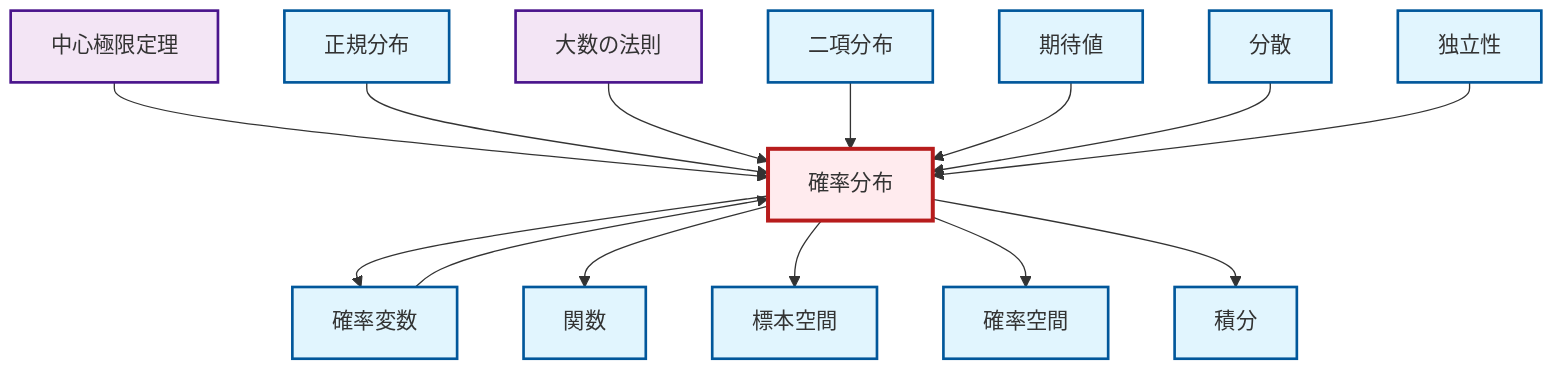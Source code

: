 graph TD
    classDef definition fill:#e1f5fe,stroke:#01579b,stroke-width:2px
    classDef theorem fill:#f3e5f5,stroke:#4a148c,stroke-width:2px
    classDef axiom fill:#fff3e0,stroke:#e65100,stroke-width:2px
    classDef example fill:#e8f5e9,stroke:#1b5e20,stroke-width:2px
    classDef current fill:#ffebee,stroke:#b71c1c,stroke-width:3px
    def-binomial-distribution["二項分布"]:::definition
    def-probability-distribution["確率分布"]:::definition
    def-random-variable["確率変数"]:::definition
    def-function["関数"]:::definition
    def-probability-space["確率空間"]:::definition
    thm-central-limit["中心極限定理"]:::theorem
    def-normal-distribution["正規分布"]:::definition
    def-sample-space["標本空間"]:::definition
    def-variance["分散"]:::definition
    def-independence["独立性"]:::definition
    def-expectation["期待値"]:::definition
    def-integral["積分"]:::definition
    thm-law-of-large-numbers["大数の法則"]:::theorem
    def-probability-distribution --> def-random-variable
    thm-central-limit --> def-probability-distribution
    def-normal-distribution --> def-probability-distribution
    def-probability-distribution --> def-function
    thm-law-of-large-numbers --> def-probability-distribution
    def-binomial-distribution --> def-probability-distribution
    def-probability-distribution --> def-sample-space
    def-probability-distribution --> def-probability-space
    def-expectation --> def-probability-distribution
    def-variance --> def-probability-distribution
    def-probability-distribution --> def-integral
    def-independence --> def-probability-distribution
    def-random-variable --> def-probability-distribution
    class def-probability-distribution current